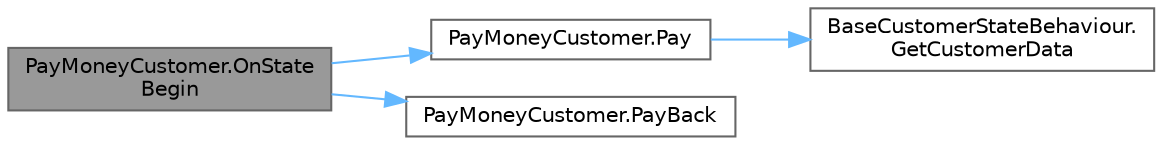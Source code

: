 digraph "PayMoneyCustomer.OnStateBegin"
{
 // LATEX_PDF_SIZE
  bgcolor="transparent";
  edge [fontname=Helvetica,fontsize=10,labelfontname=Helvetica,labelfontsize=10];
  node [fontname=Helvetica,fontsize=10,shape=box,height=0.2,width=0.4];
  rankdir="LR";
  Node1 [id="Node000001",label="PayMoneyCustomer.OnState\lBegin",height=0.2,width=0.4,color="gray40", fillcolor="grey60", style="filled", fontcolor="black",tooltip=" "];
  Node1 -> Node2 [id="edge1_Node000001_Node000002",color="steelblue1",style="solid",tooltip=" "];
  Node2 [id="Node000002",label="PayMoneyCustomer.Pay",height=0.2,width=0.4,color="grey40", fillcolor="white", style="filled",URL="$class_pay_money_customer.html#a7edf6a18544def5f13fa92cda85519d6",tooltip="お金を払う処理"];
  Node2 -> Node3 [id="edge2_Node000002_Node000003",color="steelblue1",style="solid",tooltip=" "];
  Node3 [id="Node000003",label="BaseCustomerStateBehaviour.\lGetCustomerData",height=0.2,width=0.4,color="grey40", fillcolor="white", style="filled",URL="$class_base_customer_state_behaviour.html#a32567768b2bf7e9e2901117de1ec359c",tooltip="客情報が存在するかのチェック"];
  Node1 -> Node4 [id="edge3_Node000001_Node000004",color="steelblue1",style="solid",tooltip=" "];
  Node4 [id="Node000004",label="PayMoneyCustomer.PayBack",height=0.2,width=0.4,color="grey40", fillcolor="white", style="filled",URL="$class_pay_money_customer.html#ae7e208c4041045a1175114b0bf3d8df2",tooltip="食い逃げ失敗時にお金を払う処理"];
}
